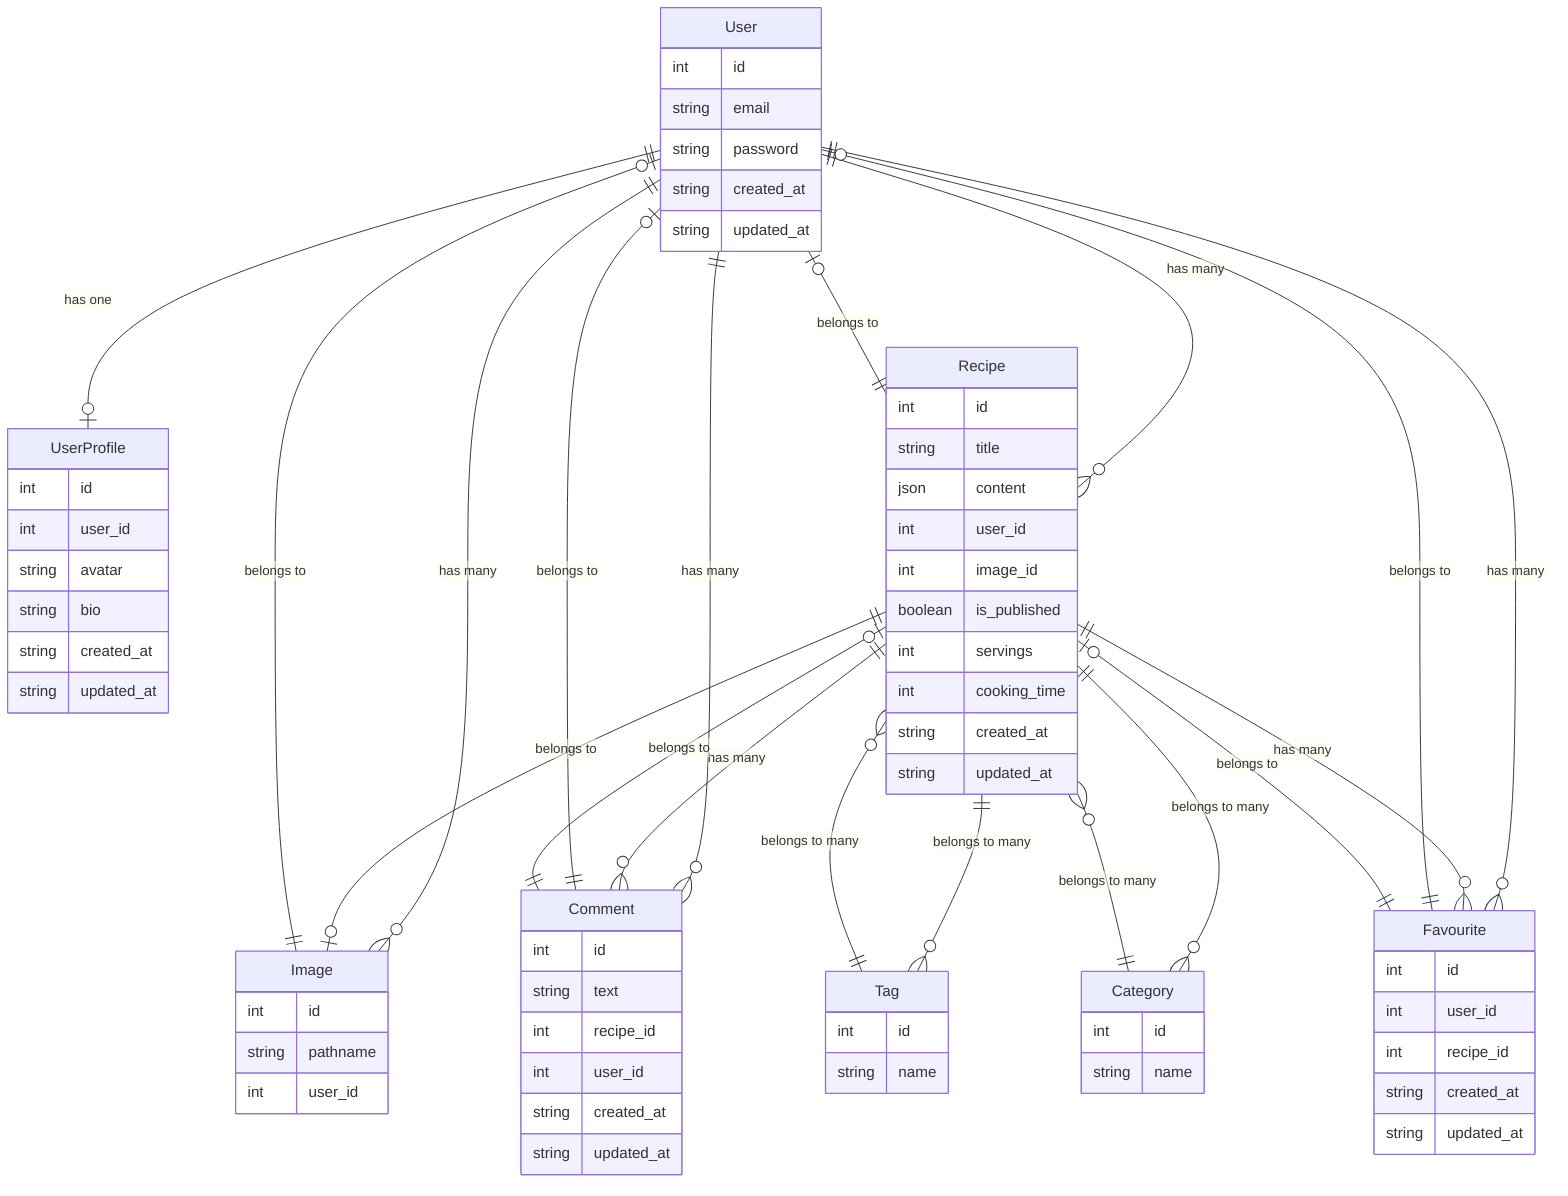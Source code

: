 erDiagram

	User {
		int id
		string email
		string password
		string created_at
		string updated_at
	}

	UserProfile {
		int id
		int user_id
		string avatar
		string bio
		string created_at
		string updated_at
	 }

	Recipe {
		int id
		string title
		json content
		int user_id
		int image_id
		boolean is_published
		int servings
		int cooking_time
		string created_at
		string updated_at
	}

	Tag {
		int id
		string name
	}

	Favourite {
		int id
		int user_id
		int recipe_id
		string created_at
		string updated_at
	}

	Comment {
		int id
		string text
		int recipe_id
		int user_id
		string created_at
		string updated_at
	}

	Image {
		int id
		string pathname
		int user_id
	}

	 Category {
		int id
		string name
	}

	User ||--o{ Recipe : "has many"
	User ||--o{ Comment : "has many"
	User ||--o{ Image : "has many"
	User ||--o| UserProfile : "has one"
	User ||--o{ Favourite : "has many"

	Recipe ||--o| User : "belongs to"
	Recipe ||--o| Image : "belongs to"
	Recipe ||--o{ Comment : "has many"
	Recipe ||--o{ Tag : "belongs to many"
	Recipe ||--o{ Favourite : "has many"
	Recipe ||--o{ Category : "belongs to many"

	Favourite ||--o| User : "belongs to"
	Favourite ||--o| Recipe : "belongs to"

	Comment ||--o| User : "belongs to"
	Comment ||--o| Recipe : "belongs to"

	Tag ||--o{ Recipe : "belongs to many"

	Category ||--o{ Recipe : "belongs to many"

	Image ||--o| User : "belongs to"